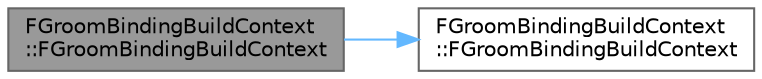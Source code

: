 digraph "FGroomBindingBuildContext::FGroomBindingBuildContext"
{
 // INTERACTIVE_SVG=YES
 // LATEX_PDF_SIZE
  bgcolor="transparent";
  edge [fontname=Helvetica,fontsize=10,labelfontname=Helvetica,labelfontsize=10];
  node [fontname=Helvetica,fontsize=10,shape=box,height=0.2,width=0.4];
  rankdir="LR";
  Node1 [id="Node000001",label="FGroomBindingBuildContext\l::FGroomBindingBuildContext",height=0.2,width=0.4,color="gray40", fillcolor="grey60", style="filled", fontcolor="black",tooltip=" "];
  Node1 -> Node2 [id="edge1_Node000001_Node000002",color="steelblue1",style="solid",tooltip=" "];
  Node2 [id="Node000002",label="FGroomBindingBuildContext\l::FGroomBindingBuildContext",height=0.2,width=0.4,color="grey40", fillcolor="white", style="filled",URL="$d8/d04/structFGroomBindingBuildContext.html#acf86242218448d681fd1b304312a7e50",tooltip=" "];
}
